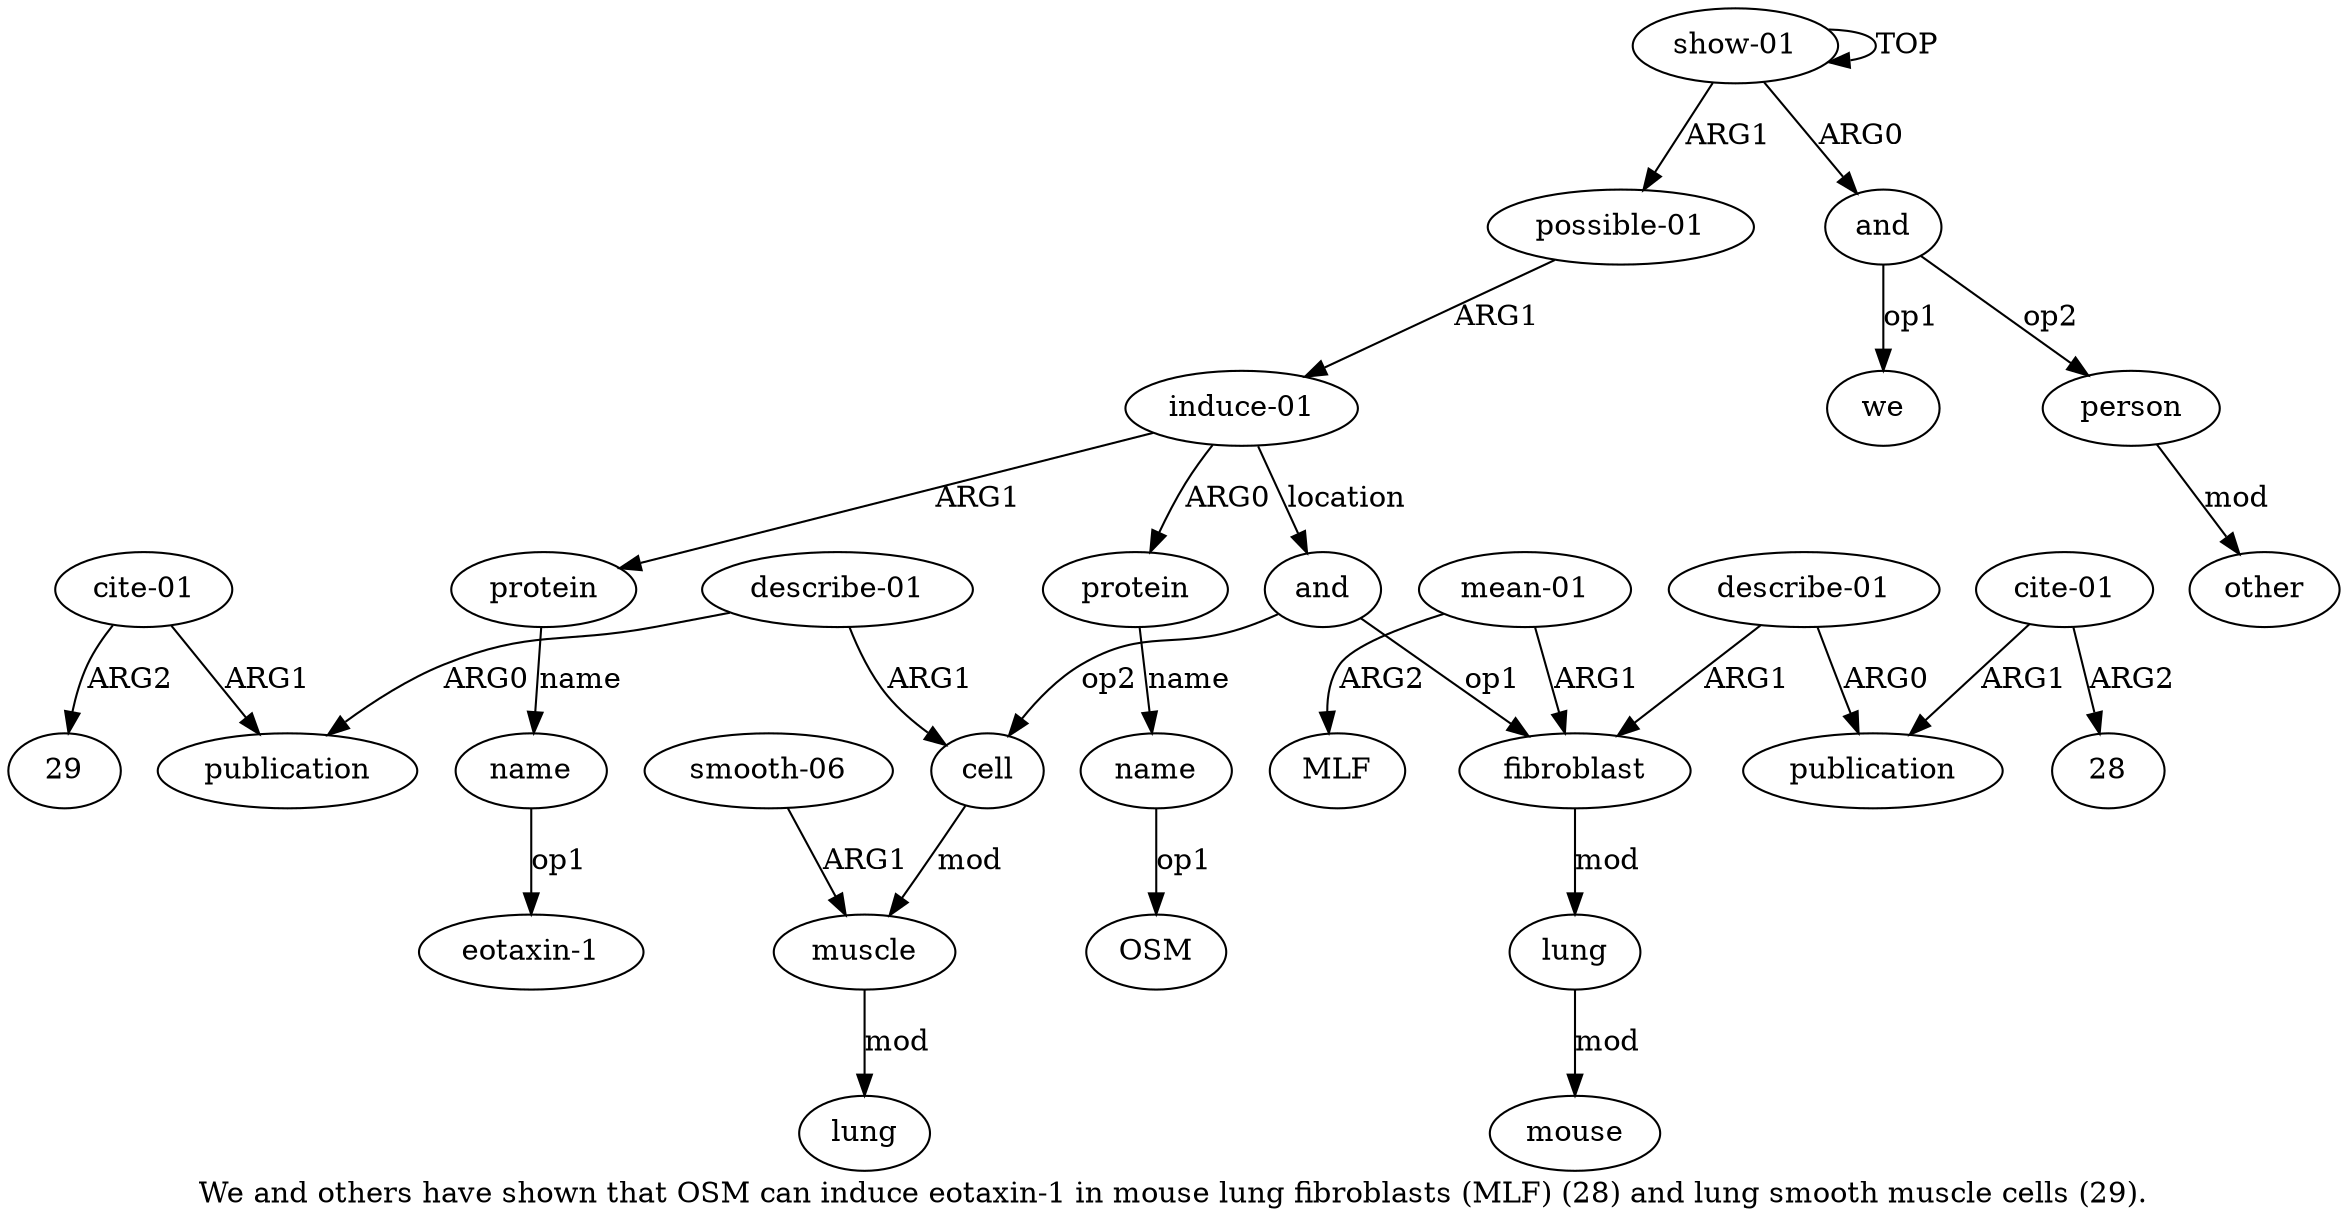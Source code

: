 digraph  {
	graph [label="We and others have shown that OSM can induce eotaxin-1 in mouse lung fibroblasts (MLF) (28) and lung smooth muscle cells (29)."];
	node [label="\N"];
	a20	 [color=black,
		gold_ind=20,
		gold_label=cell,
		label=cell,
		test_ind=20,
		test_label=cell];
	a21	 [color=black,
		gold_ind=21,
		gold_label=muscle,
		label=muscle,
		test_ind=21,
		test_label=muscle];
	a20 -> a21 [key=0,
	color=black,
	gold_label=mod,
	label=mod,
	test_label=mod];
a23 [color=black,
	gold_ind=23,
	gold_label=lung,
	label=lung,
	test_ind=23,
	test_label=lung];
a21 -> a23 [key=0,
color=black,
gold_label=mod,
label=mod,
test_label=mod];
a22 [color=black,
gold_ind=22,
gold_label="smooth-06",
label="smooth-06",
test_ind=22,
test_label="smooth-06"];
a22 -> a21 [key=0,
color=black,
gold_label=ARG1,
label=ARG1,
test_label=ARG1];
a24 [color=black,
gold_ind=24,
gold_label="describe-01",
label="describe-01",
test_ind=24,
test_label="describe-01"];
a24 -> a20 [key=0,
color=black,
gold_label=ARG1,
label=ARG1,
test_label=ARG1];
a25 [color=black,
gold_ind=25,
gold_label=publication,
label=publication,
test_ind=25,
test_label=publication];
a24 -> a25 [key=0,
color=black,
gold_label=ARG0,
label=ARG0,
test_label=ARG0];
a26 [color=black,
gold_ind=26,
gold_label="cite-01",
label="cite-01",
test_ind=26,
test_label="cite-01"];
a26 -> a25 [key=0,
color=black,
gold_label=ARG1,
label=ARG1,
test_label=ARG1];
"a26 29" [color=black,
gold_ind=-1,
gold_label=29,
label=29,
test_ind=-1,
test_label=29];
a26 -> "a26 29" [key=0,
color=black,
gold_label=ARG2,
label=ARG2,
test_label=ARG2];
"a10 eotaxin-1" [color=black,
gold_ind=-1,
gold_label="eotaxin-1",
label="eotaxin-1",
test_ind=-1,
test_label="eotaxin-1"];
"a17 28" [color=black,
gold_ind=-1,
gold_label=28,
label=28,
test_ind=-1,
test_label=28];
a15 [color=black,
gold_ind=15,
gold_label="describe-01",
label="describe-01",
test_ind=15,
test_label="describe-01"];
a16 [color=black,
gold_ind=16,
gold_label=publication,
label=publication,
test_ind=16,
test_label=publication];
a15 -> a16 [key=0,
color=black,
gold_label=ARG0,
label=ARG0,
test_label=ARG0];
a12 [color=black,
gold_ind=12,
gold_label=fibroblast,
label=fibroblast,
test_ind=12,
test_label=fibroblast];
a15 -> a12 [key=0,
color=black,
gold_label=ARG1,
label=ARG1,
test_label=ARG1];
a14 [color=black,
gold_ind=14,
gold_label=mouse,
label=mouse,
test_ind=14,
test_label=mouse];
a17 [color=black,
gold_ind=17,
gold_label="cite-01",
label="cite-01",
test_ind=17,
test_label="cite-01"];
a17 -> "a17 28" [key=0,
color=black,
gold_label=ARG2,
label=ARG2,
test_label=ARG2];
a17 -> a16 [key=0,
color=black,
gold_label=ARG1,
label=ARG1,
test_label=ARG1];
a11 [color=black,
gold_ind=11,
gold_label=and,
label=and,
test_ind=11,
test_label=and];
a11 -> a20 [key=0,
color=black,
gold_label=op2,
label=op2,
test_label=op2];
a11 -> a12 [key=0,
color=black,
gold_label=op1,
label=op1,
test_label=op1];
a10 [color=black,
gold_ind=10,
gold_label=name,
label=name,
test_ind=10,
test_label=name];
a10 -> "a10 eotaxin-1" [key=0,
color=black,
gold_label=op1,
label=op1,
test_label=op1];
a13 [color=black,
gold_ind=13,
gold_label=lung,
label=lung,
test_ind=13,
test_label=lung];
a13 -> a14 [key=0,
color=black,
gold_label=mod,
label=mod,
test_label=mod];
a12 -> a13 [key=0,
color=black,
gold_label=mod,
label=mod,
test_label=mod];
a19 [color=black,
gold_ind=19,
gold_label=MLF,
label=MLF,
test_ind=19,
test_label=MLF];
a18 [color=black,
gold_ind=18,
gold_label="mean-01",
label="mean-01",
test_ind=18,
test_label="mean-01"];
a18 -> a12 [key=0,
color=black,
gold_label=ARG1,
label=ARG1,
test_label=ARG1];
a18 -> a19 [key=0,
color=black,
gold_label=ARG2,
label=ARG2,
test_label=ARG2];
a1 [color=black,
gold_ind=1,
gold_label=and,
label=and,
test_ind=1,
test_label=and];
a3 [color=black,
gold_ind=3,
gold_label=person,
label=person,
test_ind=3,
test_label=person];
a1 -> a3 [key=0,
color=black,
gold_label=op2,
label=op2,
test_label=op2];
a2 [color=black,
gold_ind=2,
gold_label=we,
label=we,
test_ind=2,
test_label=we];
a1 -> a2 [key=0,
color=black,
gold_label=op1,
label=op1,
test_label=op1];
a0 [color=black,
gold_ind=0,
gold_label="show-01",
label="show-01",
test_ind=0,
test_label="show-01"];
a0 -> a1 [key=0,
color=black,
gold_label=ARG0,
label=ARG0,
test_label=ARG0];
a0 -> a0 [key=0,
color=black,
gold_label=TOP,
label=TOP,
test_label=TOP];
a5 [color=black,
gold_ind=5,
gold_label="possible-01",
label="possible-01",
test_ind=5,
test_label="possible-01"];
a0 -> a5 [key=0,
color=black,
gold_label=ARG1,
label=ARG1,
test_label=ARG1];
a4 [color=black,
gold_ind=4,
gold_label=other,
label=other,
test_ind=4,
test_label=other];
a3 -> a4 [key=0,
color=black,
gold_label=mod,
label=mod,
test_label=mod];
a6 [color=black,
gold_ind=6,
gold_label="induce-01",
label="induce-01",
test_ind=6,
test_label="induce-01"];
a5 -> a6 [key=0,
color=black,
gold_label=ARG1,
label=ARG1,
test_label=ARG1];
a7 [color=black,
gold_ind=7,
gold_label=protein,
label=protein,
test_ind=7,
test_label=protein];
a8 [color=black,
gold_ind=8,
gold_label=name,
label=name,
test_ind=8,
test_label=name];
a7 -> a8 [key=0,
color=black,
gold_label=name,
label=name,
test_label=name];
a6 -> a11 [key=0,
color=black,
gold_label=location,
label=location,
test_label=location];
a6 -> a7 [key=0,
color=black,
gold_label=ARG0,
label=ARG0,
test_label=ARG0];
a9 [color=black,
gold_ind=9,
gold_label=protein,
label=protein,
test_ind=9,
test_label=protein];
a6 -> a9 [key=0,
color=black,
gold_label=ARG1,
label=ARG1,
test_label=ARG1];
a9 -> a10 [key=0,
color=black,
gold_label=name,
label=name,
test_label=name];
"a8 OSM" [color=black,
gold_ind=-1,
gold_label=OSM,
label=OSM,
test_ind=-1,
test_label=OSM];
a8 -> "a8 OSM" [key=0,
color=black,
gold_label=op1,
label=op1,
test_label=op1];
}
